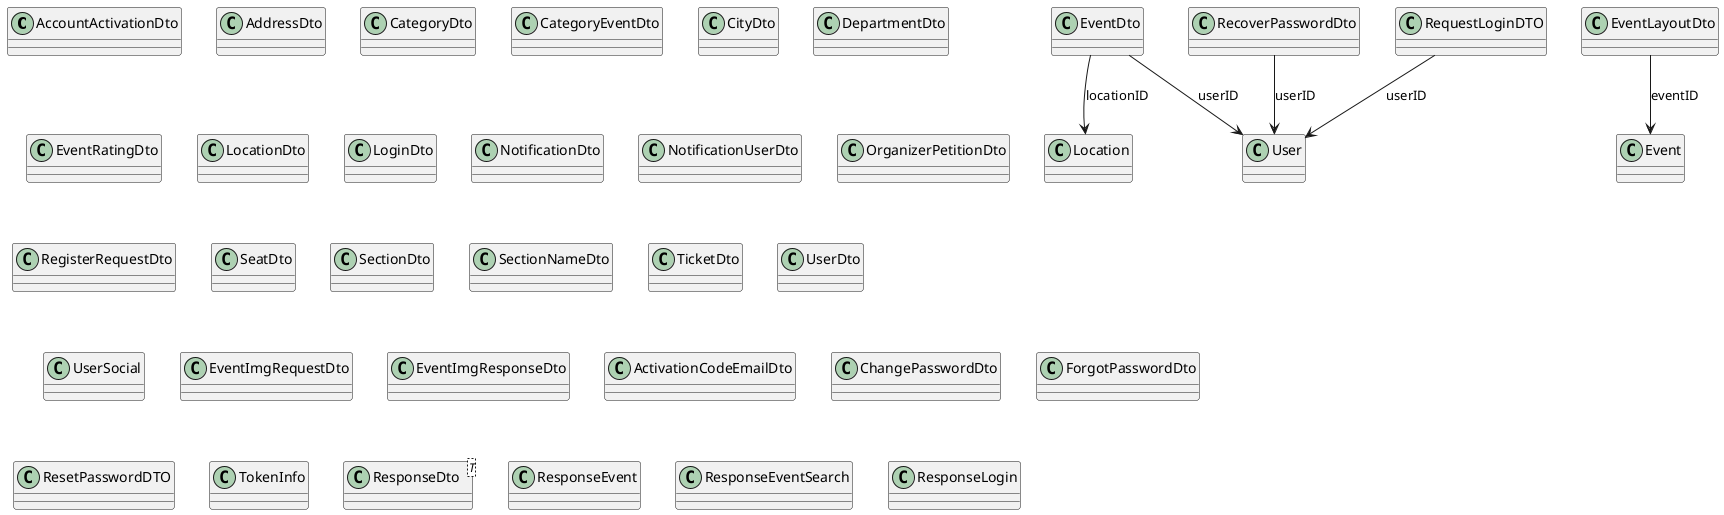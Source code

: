 @startuml Simple DTO Class Diagram

class AccountActivationDto {
}

class AddressDto {
}

class CategoryDto {
}

class CategoryEventDto {
}

class CityDto {
}

class DepartmentDto {
}

class EventDto {
}

class EventLayoutDto {
}

class EventRatingDto {
}

class LocationDto {
}

class LoginDto {
}

class NotificationDto {
}

class NotificationUserDto {
}

class OrganizerPetitionDto {
}

class RecoverPasswordDto {
}

class RegisterRequestDto {
}

class SeatDto {
}

class SectionDto {
}

class SectionNameDto {
}

class TicketDto {
}

class UserDto {
}

class UserSocial {
}

class EventImgRequestDto {
}

class EventImgResponseDto {
}

class ActivationCodeEmailDto {
}

class ChangePasswordDto {
}

class ForgotPasswordDto {
}

class RequestLoginDTO {
}

class ResetPasswordDTO {
}

class TokenInfo {
}

class ResponseDto<T> {
}

class ResponseEvent {
}

class ResponseEventSearch {
}

class ResponseLogin {
}

' Relationships
EventDto --> User : userID
EventDto --> Location : locationID
EventLayoutDto --> Event : eventID
RecoverPasswordDto --> User : userID
RequestLoginDTO --> User : userID

@enduml